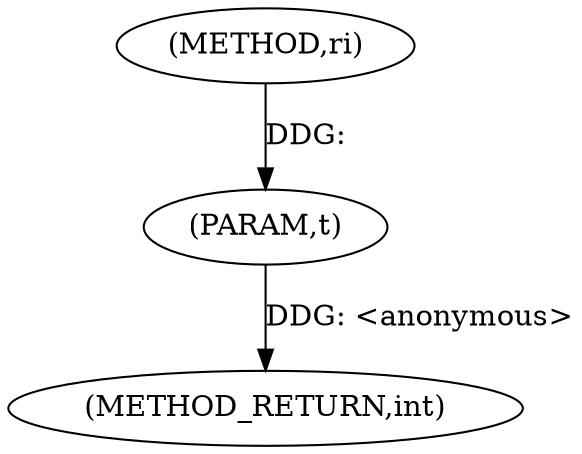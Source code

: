 digraph "ri" {  
"1000193" [label = "(METHOD,ri)" ]
"1000196" [label = "(METHOD_RETURN,int)" ]
"1000194" [label = "(PARAM,t)" ]
  "1000194" -> "1000196"  [ label = "DDG: <anonymous>"] 
  "1000193" -> "1000194"  [ label = "DDG: "] 
}

